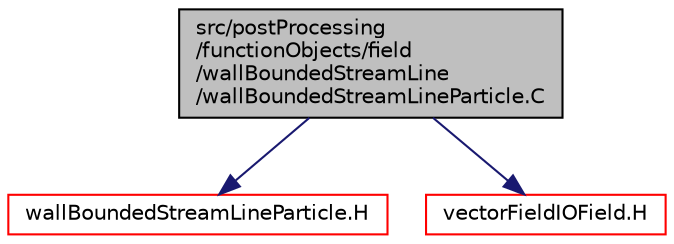 digraph "src/postProcessing/functionObjects/field/wallBoundedStreamLine/wallBoundedStreamLineParticle.C"
{
  bgcolor="transparent";
  edge [fontname="Helvetica",fontsize="10",labelfontname="Helvetica",labelfontsize="10"];
  node [fontname="Helvetica",fontsize="10",shape=record];
  Node1 [label="src/postProcessing\l/functionObjects/field\l/wallBoundedStreamLine\l/wallBoundedStreamLineParticle.C",height=0.2,width=0.4,color="black", fillcolor="grey75", style="filled", fontcolor="black"];
  Node1 -> Node2 [color="midnightblue",fontsize="10",style="solid",fontname="Helvetica"];
  Node2 [label="wallBoundedStreamLineParticle.H",height=0.2,width=0.4,color="red",URL="$a09459.html"];
  Node1 -> Node3 [color="midnightblue",fontsize="10",style="solid",fontname="Helvetica"];
  Node3 [label="vectorFieldIOField.H",height=0.2,width=0.4,color="red",URL="$a08174.html"];
}
